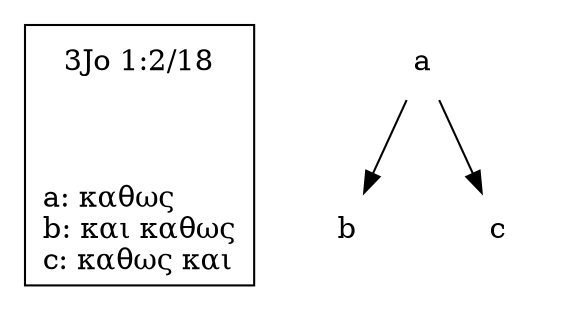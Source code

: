 digraph local_stemma {
	margin=0;
	subgraph cluster_legend {
		passage [shape=plaintext, label="3Jo 1:2/18"];
		readings [shape=plaintext, label="a: καθως\lb: και καθως\lc: καθως και\l"];
		passage -> readings[style=invis];
	}
	subgraph cluster_plot {
		style=invis;
		node [shape=plaintext];
		1 [label="a"];
		2 [label="b"];
		3 [label="c"];
		1 -> 2[style=solid];
		1 -> 3[style=solid];
	}
}
